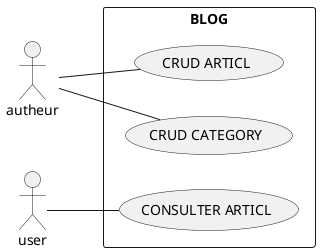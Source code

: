 @startuml
left to right direction
actor "autheur" as us
actor "user" as ad
rectangle BLOG {

  usecase "CRUD ARTICL" as UC1
  usecase "CRUD CATEGORY" as UC3
  usecase "CONSULTER ARTICL" as UC2

}
us -- UC1
us -- UC3
ad -- UC2


@enduml